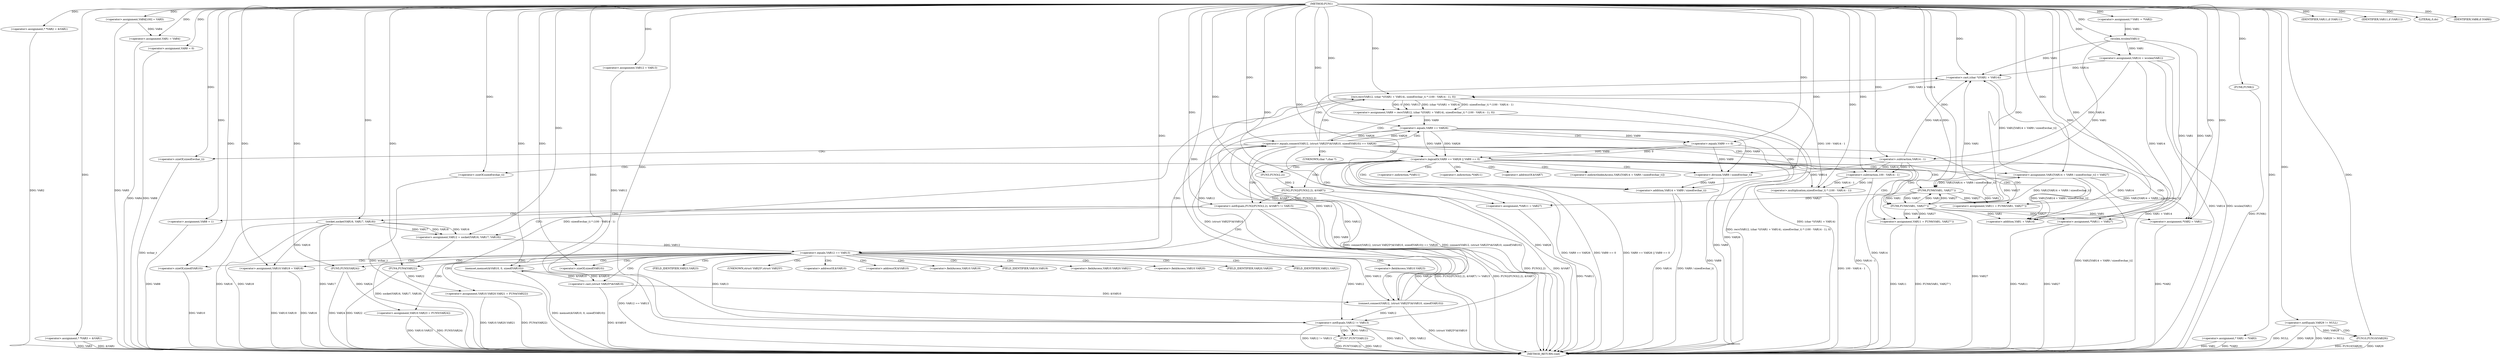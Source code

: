 digraph FUN1 {  
"1000100" [label = "(METHOD,FUN1)" ]
"1000303" [label = "(METHOD_RETURN,void)" ]
"1000104" [label = "(<operator>.assignment,* *VAR2 = &VAR1)" ]
"1000109" [label = "(<operator>.assignment,* *VAR3 = &VAR1)" ]
"1000114" [label = "(<operator>.assignment,VAR4[100] = VAR5)" ]
"1000117" [label = "(<operator>.assignment,VAR1 = VAR4)" ]
"1000122" [label = "(<operator>.assignment,* VAR1 = *VAR2)" ]
"1000129" [label = "(<operator>.assignment,VAR8 = 0)" ]
"1000136" [label = "(<operator>.assignment,VAR12 = VAR13)" ]
"1000140" [label = "(<operator>.assignment,VAR14 = wcslen(VAR1))" ]
"1000142" [label = "(wcslen,wcslen(VAR1))" ]
"1000147" [label = "(<operator>.notEquals,FUN2(FUN3(2,2), &VAR7) != VAR15)" ]
"1000148" [label = "(FUN2,FUN2(FUN3(2,2), &VAR7))" ]
"1000149" [label = "(FUN3,FUN3(2,2))" ]
"1000157" [label = "(<operator>.assignment,VAR8 = 1)" ]
"1000160" [label = "(<operator>.assignment,VAR12 = socket(VAR16, VAR17, VAR18))" ]
"1000162" [label = "(socket,socket(VAR16, VAR17, VAR18))" ]
"1000167" [label = "(<operator>.equals,VAR12 == VAR13)" ]
"1000172" [label = "(memset,memset(&VAR10, 0, sizeof(VAR10)))" ]
"1000176" [label = "(<operator>.sizeOf,sizeof(VAR10))" ]
"1000178" [label = "(<operator>.assignment,VAR10.VAR19 = VAR16)" ]
"1000183" [label = "(<operator>.assignment,VAR10.VAR20.VAR21 = FUN4(VAR22))" ]
"1000189" [label = "(FUN4,FUN4(VAR22))" ]
"1000191" [label = "(<operator>.assignment,VAR10.VAR23 = FUN5(VAR24))" ]
"1000195" [label = "(FUN5,FUN5(VAR24))" ]
"1000198" [label = "(<operator>.equals,connect(VAR12, (struct VAR25*)&VAR10, sizeof(VAR10)) == VAR26)" ]
"1000199" [label = "(connect,connect(VAR12, (struct VAR25*)&VAR10, sizeof(VAR10)))" ]
"1000201" [label = "(<operator>.cast,(struct VAR25*)&VAR10)" ]
"1000205" [label = "(<operator>.sizeOf,sizeof(VAR10))" ]
"1000210" [label = "(<operator>.assignment,VAR9 = recv(VAR12, (char *)(VAR1 + VAR14), sizeof(wchar_t) * (100 - VAR14 - 1), 0))" ]
"1000212" [label = "(recv,recv(VAR12, (char *)(VAR1 + VAR14), sizeof(wchar_t) * (100 - VAR14 - 1), 0))" ]
"1000214" [label = "(<operator>.cast,(char *)(VAR1 + VAR14))" ]
"1000216" [label = "(<operator>.addition,VAR1 + VAR14)" ]
"1000219" [label = "(<operator>.multiplication,sizeof(wchar_t) * (100 - VAR14 - 1))" ]
"1000220" [label = "(<operator>.sizeOf,sizeof(wchar_t))" ]
"1000222" [label = "(<operator>.subtraction,100 - VAR14 - 1)" ]
"1000224" [label = "(<operator>.subtraction,VAR14 - 1)" ]
"1000229" [label = "(<operator>.logicalOr,VAR9 == VAR26 || VAR9 == 0)" ]
"1000230" [label = "(<operator>.equals,VAR9 == VAR26)" ]
"1000233" [label = "(<operator>.equals,VAR9 == 0)" ]
"1000238" [label = "(<operator>.assignment,VAR1[VAR14 + VAR9 / sizeof(wchar_t)] = VAR27)" ]
"1000241" [label = "(<operator>.addition,VAR14 + VAR9 / sizeof(wchar_t))" ]
"1000243" [label = "(<operator>.division,VAR9 / sizeof(wchar_t))" ]
"1000245" [label = "(<operator>.sizeOf,sizeof(wchar_t))" ]
"1000248" [label = "(<operator>.assignment,VAR11 = FUN6(VAR1, VAR27''))" ]
"1000250" [label = "(FUN6,FUN6(VAR1, VAR27''))" ]
"1000254" [label = "(IDENTIFIER,VAR11,if (VAR11))" ]
"1000256" [label = "(<operator>.assignment,*VAR11 = VAR27)" ]
"1000260" [label = "(<operator>.assignment,VAR11 = FUN6(VAR1, VAR27''))" ]
"1000262" [label = "(FUN6,FUN6(VAR1, VAR27''))" ]
"1000266" [label = "(IDENTIFIER,VAR11,if (VAR11))" ]
"1000268" [label = "(<operator>.assignment,*VAR11 = VAR27)" ]
"1000272" [label = "(LITERAL,0,do)" ]
"1000274" [label = "(<operator>.notEquals,VAR12 != VAR13)" ]
"1000278" [label = "(FUN7,FUN7(VAR12))" ]
"1000281" [label = "(IDENTIFIER,VAR8,if (VAR8))" ]
"1000283" [label = "(FUN8,FUN8())" ]
"1000284" [label = "(<operator>.assignment,*VAR2 = VAR1)" ]
"1000290" [label = "(<operator>.assignment,* VAR1 = *VAR3)" ]
"1000297" [label = "(<operator>.notEquals,VAR29 != NULL)" ]
"1000301" [label = "(FUN10,FUN10(VAR29))" ]
"1000152" [label = "(<operator>.addressOf,&VAR7)" ]
"1000173" [label = "(<operator>.addressOf,&VAR10)" ]
"1000179" [label = "(<operator>.fieldAccess,VAR10.VAR19)" ]
"1000181" [label = "(FIELD_IDENTIFIER,VAR19,VAR19)" ]
"1000184" [label = "(<operator>.fieldAccess,VAR10.VAR20.VAR21)" ]
"1000185" [label = "(<operator>.fieldAccess,VAR10.VAR20)" ]
"1000187" [label = "(FIELD_IDENTIFIER,VAR20,VAR20)" ]
"1000188" [label = "(FIELD_IDENTIFIER,VAR21,VAR21)" ]
"1000192" [label = "(<operator>.fieldAccess,VAR10.VAR23)" ]
"1000194" [label = "(FIELD_IDENTIFIER,VAR23,VAR23)" ]
"1000202" [label = "(UNKNOWN,struct VAR25*,struct VAR25*)" ]
"1000203" [label = "(<operator>.addressOf,&VAR10)" ]
"1000215" [label = "(UNKNOWN,char *,char *)" ]
"1000239" [label = "(<operator>.indirectIndexAccess,VAR1[VAR14 + VAR9 / sizeof(wchar_t)])" ]
"1000257" [label = "(<operator>.indirection,*VAR11)" ]
"1000269" [label = "(<operator>.indirection,*VAR11)" ]
  "1000301" -> "1000303"  [ label = "DDG: FUN10(VAR29)"] 
  "1000198" -> "1000303"  [ label = "DDG: VAR26"] 
  "1000274" -> "1000303"  [ label = "DDG: VAR13"] 
  "1000109" -> "1000303"  [ label = "DDG: VAR3"] 
  "1000260" -> "1000303"  [ label = "DDG: VAR11"] 
  "1000178" -> "1000303"  [ label = "DDG: VAR16"] 
  "1000129" -> "1000303"  [ label = "DDG: VAR8"] 
  "1000162" -> "1000303"  [ label = "DDG: VAR17"] 
  "1000297" -> "1000303"  [ label = "DDG: VAR29"] 
  "1000290" -> "1000303"  [ label = "DDG: VAR1"] 
  "1000172" -> "1000303"  [ label = "DDG: memset(&VAR10, 0, sizeof(VAR10))"] 
  "1000140" -> "1000303"  [ label = "DDG: wcslen(VAR1)"] 
  "1000224" -> "1000303"  [ label = "DDG: VAR14"] 
  "1000220" -> "1000303"  [ label = "DDG: wchar_t"] 
  "1000199" -> "1000303"  [ label = "DDG: (struct VAR25*)&VAR10"] 
  "1000290" -> "1000303"  [ label = "DDG: *VAR3"] 
  "1000284" -> "1000303"  [ label = "DDG: *VAR2"] 
  "1000229" -> "1000303"  [ label = "DDG: VAR9 == 0"] 
  "1000238" -> "1000303"  [ label = "DDG: VAR1[VAR14 + VAR9 / sizeof(wchar_t)]"] 
  "1000274" -> "1000303"  [ label = "DDG: VAR12"] 
  "1000189" -> "1000303"  [ label = "DDG: VAR22"] 
  "1000214" -> "1000303"  [ label = "DDG: VAR1 + VAR14"] 
  "1000178" -> "1000303"  [ label = "DDG: VAR10.VAR19"] 
  "1000104" -> "1000303"  [ label = "DDG: VAR2"] 
  "1000297" -> "1000303"  [ label = "DDG: NULL"] 
  "1000212" -> "1000303"  [ label = "DDG: sizeof(wchar_t) * (100 - VAR14 - 1)"] 
  "1000212" -> "1000303"  [ label = "DDG: (char *)(VAR1 + VAR14)"] 
  "1000183" -> "1000303"  [ label = "DDG: FUN4(VAR22)"] 
  "1000205" -> "1000303"  [ label = "DDG: VAR10"] 
  "1000140" -> "1000303"  [ label = "DDG: VAR14"] 
  "1000268" -> "1000303"  [ label = "DDG: *VAR11"] 
  "1000191" -> "1000303"  [ label = "DDG: FUN5(VAR24)"] 
  "1000183" -> "1000303"  [ label = "DDG: VAR10.VAR20.VAR21"] 
  "1000148" -> "1000303"  [ label = "DDG: &VAR7"] 
  "1000229" -> "1000303"  [ label = "DDG: VAR9 == VAR26 || VAR9 == 0"] 
  "1000157" -> "1000303"  [ label = "DDG: VAR8"] 
  "1000167" -> "1000303"  [ label = "DDG: VAR12 == VAR13"] 
  "1000274" -> "1000303"  [ label = "DDG: VAR12 != VAR13"] 
  "1000262" -> "1000303"  [ label = "DDG: VAR27"] 
  "1000201" -> "1000303"  [ label = "DDG: &VAR10"] 
  "1000219" -> "1000303"  [ label = "DDG: 100 - VAR14 - 1"] 
  "1000148" -> "1000303"  [ label = "DDG: FUN3(2,2)"] 
  "1000147" -> "1000303"  [ label = "DDG: FUN2(FUN3(2,2), &VAR7)"] 
  "1000301" -> "1000303"  [ label = "DDG: VAR29"] 
  "1000230" -> "1000303"  [ label = "DDG: VAR9"] 
  "1000278" -> "1000303"  [ label = "DDG: FUN7(VAR12)"] 
  "1000210" -> "1000303"  [ label = "DDG: recv(VAR12, (char *)(VAR1 + VAR14), sizeof(wchar_t) * (100 - VAR14 - 1), 0)"] 
  "1000297" -> "1000303"  [ label = "DDG: VAR29 != NULL"] 
  "1000260" -> "1000303"  [ label = "DDG: FUN6(VAR1, VAR27'')"] 
  "1000147" -> "1000303"  [ label = "DDG: VAR15"] 
  "1000198" -> "1000303"  [ label = "DDG: connect(VAR12, (struct VAR25*)&VAR10, sizeof(VAR10))"] 
  "1000230" -> "1000303"  [ label = "DDG: VAR26"] 
  "1000233" -> "1000303"  [ label = "DDG: VAR9"] 
  "1000229" -> "1000303"  [ label = "DDG: VAR9 == VAR26"] 
  "1000241" -> "1000303"  [ label = "DDG: VAR14"] 
  "1000243" -> "1000303"  [ label = "DDG: VAR9"] 
  "1000256" -> "1000303"  [ label = "DDG: *VAR11"] 
  "1000117" -> "1000303"  [ label = "DDG: VAR4"] 
  "1000162" -> "1000303"  [ label = "DDG: VAR16"] 
  "1000195" -> "1000303"  [ label = "DDG: VAR24"] 
  "1000160" -> "1000303"  [ label = "DDG: socket(VAR16, VAR17, VAR18)"] 
  "1000245" -> "1000303"  [ label = "DDG: wchar_t"] 
  "1000283" -> "1000303"  [ label = "DDG: FUN8()"] 
  "1000147" -> "1000303"  [ label = "DDG: FUN2(FUN3(2,2), &VAR7) != VAR15"] 
  "1000109" -> "1000303"  [ label = "DDG: &VAR1"] 
  "1000268" -> "1000303"  [ label = "DDG: VAR27"] 
  "1000191" -> "1000303"  [ label = "DDG: VAR10.VAR23"] 
  "1000278" -> "1000303"  [ label = "DDG: VAR12"] 
  "1000114" -> "1000303"  [ label = "DDG: VAR5"] 
  "1000241" -> "1000303"  [ label = "DDG: VAR9 / sizeof(wchar_t)"] 
  "1000222" -> "1000303"  [ label = "DDG: VAR14 - 1"] 
  "1000198" -> "1000303"  [ label = "DDG: connect(VAR12, (struct VAR25*)&VAR10, sizeof(VAR10)) == VAR26"] 
  "1000162" -> "1000303"  [ label = "DDG: VAR18"] 
  "1000100" -> "1000104"  [ label = "DDG: "] 
  "1000100" -> "1000109"  [ label = "DDG: "] 
  "1000100" -> "1000114"  [ label = "DDG: "] 
  "1000114" -> "1000117"  [ label = "DDG: VAR4"] 
  "1000100" -> "1000117"  [ label = "DDG: "] 
  "1000100" -> "1000122"  [ label = "DDG: "] 
  "1000100" -> "1000129"  [ label = "DDG: "] 
  "1000100" -> "1000136"  [ label = "DDG: "] 
  "1000142" -> "1000140"  [ label = "DDG: VAR1"] 
  "1000100" -> "1000140"  [ label = "DDG: "] 
  "1000122" -> "1000142"  [ label = "DDG: VAR1"] 
  "1000100" -> "1000142"  [ label = "DDG: "] 
  "1000148" -> "1000147"  [ label = "DDG: FUN3(2,2)"] 
  "1000148" -> "1000147"  [ label = "DDG: &VAR7"] 
  "1000149" -> "1000148"  [ label = "DDG: 2"] 
  "1000100" -> "1000149"  [ label = "DDG: "] 
  "1000100" -> "1000147"  [ label = "DDG: "] 
  "1000100" -> "1000157"  [ label = "DDG: "] 
  "1000162" -> "1000160"  [ label = "DDG: VAR16"] 
  "1000162" -> "1000160"  [ label = "DDG: VAR17"] 
  "1000162" -> "1000160"  [ label = "DDG: VAR18"] 
  "1000100" -> "1000160"  [ label = "DDG: "] 
  "1000100" -> "1000162"  [ label = "DDG: "] 
  "1000160" -> "1000167"  [ label = "DDG: VAR12"] 
  "1000100" -> "1000167"  [ label = "DDG: "] 
  "1000201" -> "1000172"  [ label = "DDG: &VAR10"] 
  "1000100" -> "1000172"  [ label = "DDG: "] 
  "1000100" -> "1000176"  [ label = "DDG: "] 
  "1000162" -> "1000178"  [ label = "DDG: VAR16"] 
  "1000100" -> "1000178"  [ label = "DDG: "] 
  "1000189" -> "1000183"  [ label = "DDG: VAR22"] 
  "1000100" -> "1000189"  [ label = "DDG: "] 
  "1000195" -> "1000191"  [ label = "DDG: VAR24"] 
  "1000100" -> "1000195"  [ label = "DDG: "] 
  "1000199" -> "1000198"  [ label = "DDG: VAR12"] 
  "1000199" -> "1000198"  [ label = "DDG: (struct VAR25*)&VAR10"] 
  "1000167" -> "1000199"  [ label = "DDG: VAR12"] 
  "1000100" -> "1000199"  [ label = "DDG: "] 
  "1000201" -> "1000199"  [ label = "DDG: &VAR10"] 
  "1000172" -> "1000201"  [ label = "DDG: &VAR10"] 
  "1000100" -> "1000205"  [ label = "DDG: "] 
  "1000230" -> "1000198"  [ label = "DDG: VAR26"] 
  "1000100" -> "1000198"  [ label = "DDG: "] 
  "1000212" -> "1000210"  [ label = "DDG: VAR12"] 
  "1000212" -> "1000210"  [ label = "DDG: (char *)(VAR1 + VAR14)"] 
  "1000212" -> "1000210"  [ label = "DDG: sizeof(wchar_t) * (100 - VAR14 - 1)"] 
  "1000212" -> "1000210"  [ label = "DDG: 0"] 
  "1000100" -> "1000210"  [ label = "DDG: "] 
  "1000199" -> "1000212"  [ label = "DDG: VAR12"] 
  "1000100" -> "1000212"  [ label = "DDG: "] 
  "1000214" -> "1000212"  [ label = "DDG: VAR1 + VAR14"] 
  "1000238" -> "1000214"  [ label = "DDG: VAR1[VAR14 + VAR9 / sizeof(wchar_t)]"] 
  "1000262" -> "1000214"  [ label = "DDG: VAR1"] 
  "1000142" -> "1000214"  [ label = "DDG: VAR1"] 
  "1000100" -> "1000214"  [ label = "DDG: "] 
  "1000140" -> "1000214"  [ label = "DDG: VAR14"] 
  "1000224" -> "1000214"  [ label = "DDG: VAR14"] 
  "1000238" -> "1000216"  [ label = "DDG: VAR1[VAR14 + VAR9 / sizeof(wchar_t)]"] 
  "1000262" -> "1000216"  [ label = "DDG: VAR1"] 
  "1000142" -> "1000216"  [ label = "DDG: VAR1"] 
  "1000100" -> "1000216"  [ label = "DDG: "] 
  "1000140" -> "1000216"  [ label = "DDG: VAR14"] 
  "1000224" -> "1000216"  [ label = "DDG: VAR14"] 
  "1000219" -> "1000212"  [ label = "DDG: 100 - VAR14 - 1"] 
  "1000100" -> "1000219"  [ label = "DDG: "] 
  "1000100" -> "1000220"  [ label = "DDG: "] 
  "1000222" -> "1000219"  [ label = "DDG: 100"] 
  "1000222" -> "1000219"  [ label = "DDG: VAR14 - 1"] 
  "1000100" -> "1000222"  [ label = "DDG: "] 
  "1000224" -> "1000222"  [ label = "DDG: VAR14"] 
  "1000224" -> "1000222"  [ label = "DDG: 1"] 
  "1000100" -> "1000224"  [ label = "DDG: "] 
  "1000140" -> "1000224"  [ label = "DDG: VAR14"] 
  "1000230" -> "1000229"  [ label = "DDG: VAR9"] 
  "1000230" -> "1000229"  [ label = "DDG: VAR26"] 
  "1000210" -> "1000230"  [ label = "DDG: VAR9"] 
  "1000100" -> "1000230"  [ label = "DDG: "] 
  "1000198" -> "1000230"  [ label = "DDG: VAR26"] 
  "1000233" -> "1000229"  [ label = "DDG: VAR9"] 
  "1000233" -> "1000229"  [ label = "DDG: 0"] 
  "1000230" -> "1000233"  [ label = "DDG: VAR9"] 
  "1000100" -> "1000233"  [ label = "DDG: "] 
  "1000262" -> "1000238"  [ label = "DDG: VAR27"] 
  "1000100" -> "1000238"  [ label = "DDG: "] 
  "1000224" -> "1000241"  [ label = "DDG: VAR14"] 
  "1000100" -> "1000241"  [ label = "DDG: "] 
  "1000243" -> "1000241"  [ label = "DDG: VAR9"] 
  "1000230" -> "1000243"  [ label = "DDG: VAR9"] 
  "1000233" -> "1000243"  [ label = "DDG: VAR9"] 
  "1000100" -> "1000243"  [ label = "DDG: "] 
  "1000100" -> "1000245"  [ label = "DDG: "] 
  "1000250" -> "1000248"  [ label = "DDG: VAR1"] 
  "1000250" -> "1000248"  [ label = "DDG: VAR27"] 
  "1000100" -> "1000248"  [ label = "DDG: "] 
  "1000238" -> "1000250"  [ label = "DDG: VAR1[VAR14 + VAR9 / sizeof(wchar_t)]"] 
  "1000100" -> "1000250"  [ label = "DDG: "] 
  "1000262" -> "1000250"  [ label = "DDG: VAR1"] 
  "1000142" -> "1000250"  [ label = "DDG: VAR1"] 
  "1000262" -> "1000250"  [ label = "DDG: VAR27"] 
  "1000100" -> "1000254"  [ label = "DDG: "] 
  "1000250" -> "1000256"  [ label = "DDG: VAR27"] 
  "1000100" -> "1000256"  [ label = "DDG: "] 
  "1000262" -> "1000260"  [ label = "DDG: VAR1"] 
  "1000262" -> "1000260"  [ label = "DDG: VAR27"] 
  "1000100" -> "1000260"  [ label = "DDG: "] 
  "1000250" -> "1000262"  [ label = "DDG: VAR1"] 
  "1000238" -> "1000262"  [ label = "DDG: VAR1[VAR14 + VAR9 / sizeof(wchar_t)]"] 
  "1000100" -> "1000262"  [ label = "DDG: "] 
  "1000250" -> "1000262"  [ label = "DDG: VAR27"] 
  "1000100" -> "1000266"  [ label = "DDG: "] 
  "1000262" -> "1000268"  [ label = "DDG: VAR27"] 
  "1000100" -> "1000268"  [ label = "DDG: "] 
  "1000100" -> "1000272"  [ label = "DDG: "] 
  "1000167" -> "1000274"  [ label = "DDG: VAR12"] 
  "1000199" -> "1000274"  [ label = "DDG: VAR12"] 
  "1000212" -> "1000274"  [ label = "DDG: VAR12"] 
  "1000136" -> "1000274"  [ label = "DDG: VAR12"] 
  "1000100" -> "1000274"  [ label = "DDG: "] 
  "1000167" -> "1000274"  [ label = "DDG: VAR13"] 
  "1000274" -> "1000278"  [ label = "DDG: VAR12"] 
  "1000100" -> "1000278"  [ label = "DDG: "] 
  "1000100" -> "1000281"  [ label = "DDG: "] 
  "1000100" -> "1000283"  [ label = "DDG: "] 
  "1000238" -> "1000284"  [ label = "DDG: VAR1[VAR14 + VAR9 / sizeof(wchar_t)]"] 
  "1000262" -> "1000284"  [ label = "DDG: VAR1"] 
  "1000142" -> "1000284"  [ label = "DDG: VAR1"] 
  "1000100" -> "1000284"  [ label = "DDG: "] 
  "1000100" -> "1000290"  [ label = "DDG: "] 
  "1000100" -> "1000297"  [ label = "DDG: "] 
  "1000297" -> "1000301"  [ label = "DDG: VAR29"] 
  "1000100" -> "1000301"  [ label = "DDG: "] 
  "1000147" -> "1000157"  [ label = "CDG: "] 
  "1000147" -> "1000167"  [ label = "CDG: "] 
  "1000147" -> "1000160"  [ label = "CDG: "] 
  "1000147" -> "1000162"  [ label = "CDG: "] 
  "1000167" -> "1000191"  [ label = "CDG: "] 
  "1000167" -> "1000199"  [ label = "CDG: "] 
  "1000167" -> "1000183"  [ label = "CDG: "] 
  "1000167" -> "1000188"  [ label = "CDG: "] 
  "1000167" -> "1000201"  [ label = "CDG: "] 
  "1000167" -> "1000179"  [ label = "CDG: "] 
  "1000167" -> "1000194"  [ label = "CDG: "] 
  "1000167" -> "1000192"  [ label = "CDG: "] 
  "1000167" -> "1000176"  [ label = "CDG: "] 
  "1000167" -> "1000198"  [ label = "CDG: "] 
  "1000167" -> "1000187"  [ label = "CDG: "] 
  "1000167" -> "1000185"  [ label = "CDG: "] 
  "1000167" -> "1000195"  [ label = "CDG: "] 
  "1000167" -> "1000172"  [ label = "CDG: "] 
  "1000167" -> "1000189"  [ label = "CDG: "] 
  "1000167" -> "1000178"  [ label = "CDG: "] 
  "1000167" -> "1000203"  [ label = "CDG: "] 
  "1000167" -> "1000205"  [ label = "CDG: "] 
  "1000167" -> "1000173"  [ label = "CDG: "] 
  "1000167" -> "1000202"  [ label = "CDG: "] 
  "1000167" -> "1000184"  [ label = "CDG: "] 
  "1000167" -> "1000181"  [ label = "CDG: "] 
  "1000198" -> "1000216"  [ label = "CDG: "] 
  "1000198" -> "1000219"  [ label = "CDG: "] 
  "1000198" -> "1000210"  [ label = "CDG: "] 
  "1000198" -> "1000222"  [ label = "CDG: "] 
  "1000198" -> "1000220"  [ label = "CDG: "] 
  "1000198" -> "1000214"  [ label = "CDG: "] 
  "1000198" -> "1000224"  [ label = "CDG: "] 
  "1000198" -> "1000229"  [ label = "CDG: "] 
  "1000198" -> "1000230"  [ label = "CDG: "] 
  "1000198" -> "1000212"  [ label = "CDG: "] 
  "1000198" -> "1000215"  [ label = "CDG: "] 
  "1000229" -> "1000238"  [ label = "CDG: "] 
  "1000229" -> "1000260"  [ label = "CDG: "] 
  "1000229" -> "1000243"  [ label = "CDG: "] 
  "1000229" -> "1000250"  [ label = "CDG: "] 
  "1000229" -> "1000248"  [ label = "CDG: "] 
  "1000229" -> "1000245"  [ label = "CDG: "] 
  "1000229" -> "1000239"  [ label = "CDG: "] 
  "1000229" -> "1000262"  [ label = "CDG: "] 
  "1000229" -> "1000241"  [ label = "CDG: "] 
  "1000229" -> "1000257"  [ label = "CDG: "] 
  "1000229" -> "1000256"  [ label = "CDG: "] 
  "1000229" -> "1000268"  [ label = "CDG: "] 
  "1000229" -> "1000269"  [ label = "CDG: "] 
  "1000229" -> "1000148"  [ label = "CDG: "] 
  "1000229" -> "1000149"  [ label = "CDG: "] 
  "1000229" -> "1000152"  [ label = "CDG: "] 
  "1000229" -> "1000147"  [ label = "CDG: "] 
  "1000230" -> "1000233"  [ label = "CDG: "] 
  "1000274" -> "1000278"  [ label = "CDG: "] 
  "1000297" -> "1000301"  [ label = "CDG: "] 
}
